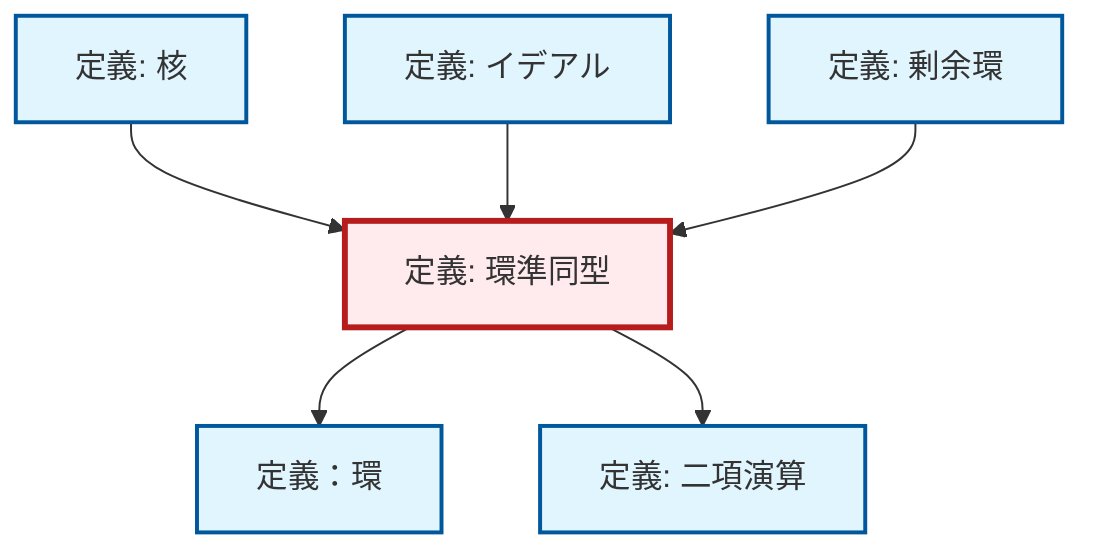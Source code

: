 graph TD
    classDef definition fill:#e1f5fe,stroke:#01579b,stroke-width:2px
    classDef theorem fill:#f3e5f5,stroke:#4a148c,stroke-width:2px
    classDef axiom fill:#fff3e0,stroke:#e65100,stroke-width:2px
    classDef example fill:#e8f5e9,stroke:#1b5e20,stroke-width:2px
    classDef current fill:#ffebee,stroke:#b71c1c,stroke-width:3px
    def-binary-operation["定義: 二項演算"]:::definition
    def-quotient-ring["定義: 剰余環"]:::definition
    def-ring["定義：環"]:::definition
    def-kernel["定義: 核"]:::definition
    def-ideal["定義: イデアル"]:::definition
    def-ring-homomorphism["定義: 環準同型"]:::definition
    def-ring-homomorphism --> def-ring
    def-ring-homomorphism --> def-binary-operation
    def-kernel --> def-ring-homomorphism
    def-ideal --> def-ring-homomorphism
    def-quotient-ring --> def-ring-homomorphism
    class def-ring-homomorphism current